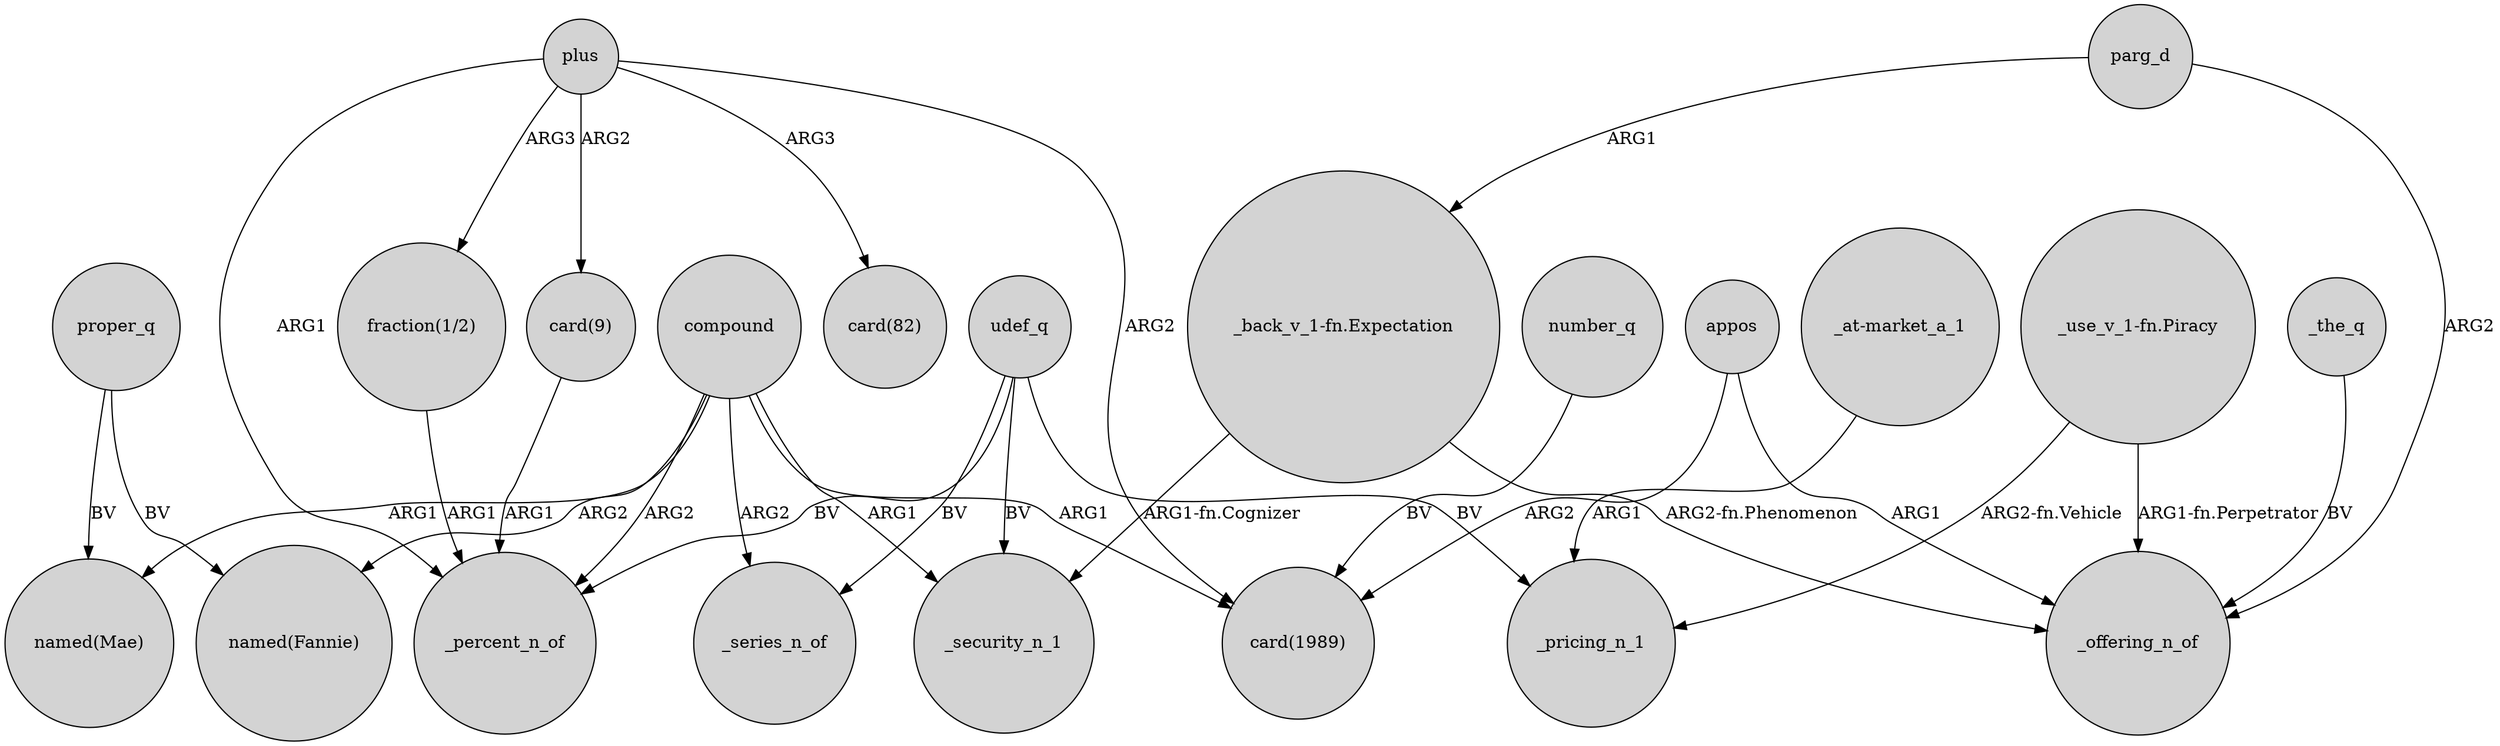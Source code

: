 digraph {
	node [shape=circle style=filled]
	compound -> "named(Mae)" [label=ARG1]
	plus -> "card(9)" [label=ARG2]
	plus -> "card(1989)" [label=ARG2]
	compound -> "card(1989)" [label=ARG1]
	plus -> "card(82)" [label=ARG3]
	appos -> _offering_n_of [label=ARG1]
	"card(9)" -> _percent_n_of [label=ARG1]
	appos -> "card(1989)" [label=ARG2]
	"_at-market_a_1" -> _pricing_n_1 [label=ARG1]
	"_back_v_1-fn.Expectation" -> _offering_n_of [label="ARG2-fn.Phenomenon"]
	udef_q -> _security_n_1 [label=BV]
	"_back_v_1-fn.Expectation" -> _security_n_1 [label="ARG1-fn.Cognizer"]
	proper_q -> "named(Mae)" [label=BV]
	udef_q -> _series_n_of [label=BV]
	plus -> _percent_n_of [label=ARG1]
	udef_q -> _pricing_n_1 [label=BV]
	compound -> _security_n_1 [label=ARG1]
	"fraction(1/2)" -> _percent_n_of [label=ARG1]
	udef_q -> _percent_n_of [label=BV]
	parg_d -> "_back_v_1-fn.Expectation" [label=ARG1]
	compound -> _percent_n_of [label=ARG2]
	_the_q -> _offering_n_of [label=BV]
	"_use_v_1-fn.Piracy" -> _pricing_n_1 [label="ARG2-fn.Vehicle"]
	parg_d -> _offering_n_of [label=ARG2]
	compound -> _series_n_of [label=ARG2]
	compound -> "named(Fannie)" [label=ARG2]
	proper_q -> "named(Fannie)" [label=BV]
	number_q -> "card(1989)" [label=BV]
	plus -> "fraction(1/2)" [label=ARG3]
	"_use_v_1-fn.Piracy" -> _offering_n_of [label="ARG1-fn.Perpetrator"]
}
